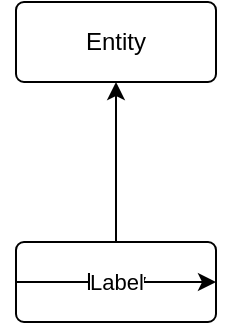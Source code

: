 <mxfile version="18.0.0" type="github">
  <diagram id="mGXFszXUA8qJ91UP9Rht" name="Page-1">
    <mxGraphModel dx="614" dy="362" grid="1" gridSize="10" guides="1" tooltips="1" connect="1" arrows="1" fold="1" page="1" pageScale="1" pageWidth="827" pageHeight="1169" math="0" shadow="0">
      <root>
        <mxCell id="0" />
        <mxCell id="1" parent="0" />
        <mxCell id="mMATlmjo8T0dQmAiqcII-5" value="" style="edgeStyle=orthogonalEdgeStyle;rounded=0;orthogonalLoop=1;jettySize=auto;html=1;" edge="1" parent="1" source="mMATlmjo8T0dQmAiqcII-1" target="mMATlmjo8T0dQmAiqcII-4">
          <mxGeometry relative="1" as="geometry" />
        </mxCell>
        <mxCell id="mMATlmjo8T0dQmAiqcII-1" value="Entity" style="rounded=1;arcSize=10;whiteSpace=wrap;html=1;align=center;" vertex="1" parent="1">
          <mxGeometry x="360" y="230" width="100" height="40" as="geometry" />
        </mxCell>
        <mxCell id="mMATlmjo8T0dQmAiqcII-2" value="" style="endArrow=classic;html=1;rounded=0;" edge="1" parent="1">
          <mxGeometry relative="1" as="geometry">
            <mxPoint x="360" y="250" as="sourcePoint" />
            <mxPoint x="460" y="250" as="targetPoint" />
          </mxGeometry>
        </mxCell>
        <mxCell id="mMATlmjo8T0dQmAiqcII-3" value="Label" style="edgeLabel;resizable=0;html=1;align=center;verticalAlign=middle;" connectable="0" vertex="1" parent="mMATlmjo8T0dQmAiqcII-2">
          <mxGeometry relative="1" as="geometry" />
        </mxCell>
        <mxCell id="mMATlmjo8T0dQmAiqcII-4" value="Entity" style="rounded=1;arcSize=10;whiteSpace=wrap;html=1;align=center;" vertex="1" parent="1">
          <mxGeometry x="360" y="110" width="100" height="40" as="geometry" />
        </mxCell>
      </root>
    </mxGraphModel>
  </diagram>
</mxfile>
